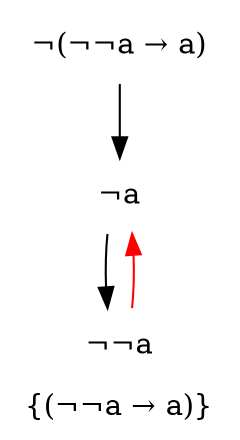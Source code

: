 digraph G {
	label = "{(&not;&not;a &rarr; a)}";
	node [ shape = "plaintext" ];
	0 [ label = "&not;(&not;&not;a &rarr; a)" ];
	1 [ label = "&not;a" ];
	0 -> 1;
	2 [ label = "&not;&not;a" ];
	1 -> 2;
	2 -> 1 [ arrowtail = "normal", color = "red" ];
}